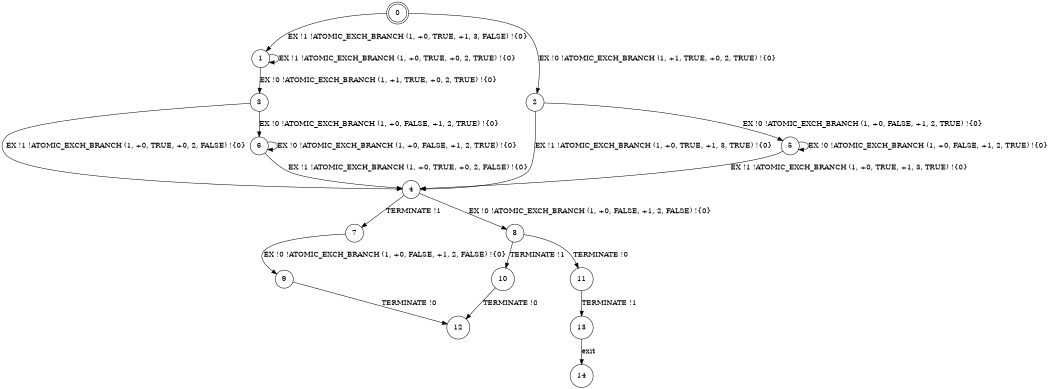 digraph BCG {
size = "7, 10.5";
center = TRUE;
node [shape = circle];
0 [peripheries = 2];
0 -> 1 [label = "EX !1 !ATOMIC_EXCH_BRANCH (1, +0, TRUE, +1, 3, FALSE) !{0}"];
0 -> 2 [label = "EX !0 !ATOMIC_EXCH_BRANCH (1, +1, TRUE, +0, 2, TRUE) !{0}"];
1 -> 3 [label = "EX !0 !ATOMIC_EXCH_BRANCH (1, +1, TRUE, +0, 2, TRUE) !{0}"];
1 -> 1 [label = "EX !1 !ATOMIC_EXCH_BRANCH (1, +0, TRUE, +0, 2, TRUE) !{0}"];
2 -> 4 [label = "EX !1 !ATOMIC_EXCH_BRANCH (1, +0, TRUE, +1, 3, TRUE) !{0}"];
2 -> 5 [label = "EX !0 !ATOMIC_EXCH_BRANCH (1, +0, FALSE, +1, 2, TRUE) !{0}"];
3 -> 4 [label = "EX !1 !ATOMIC_EXCH_BRANCH (1, +0, TRUE, +0, 2, FALSE) !{0}"];
3 -> 6 [label = "EX !0 !ATOMIC_EXCH_BRANCH (1, +0, FALSE, +1, 2, TRUE) !{0}"];
4 -> 7 [label = "TERMINATE !1"];
4 -> 8 [label = "EX !0 !ATOMIC_EXCH_BRANCH (1, +0, FALSE, +1, 2, FALSE) !{0}"];
5 -> 4 [label = "EX !1 !ATOMIC_EXCH_BRANCH (1, +0, TRUE, +1, 3, TRUE) !{0}"];
5 -> 5 [label = "EX !0 !ATOMIC_EXCH_BRANCH (1, +0, FALSE, +1, 2, TRUE) !{0}"];
6 -> 4 [label = "EX !1 !ATOMIC_EXCH_BRANCH (1, +0, TRUE, +0, 2, FALSE) !{0}"];
6 -> 6 [label = "EX !0 !ATOMIC_EXCH_BRANCH (1, +0, FALSE, +1, 2, TRUE) !{0}"];
7 -> 9 [label = "EX !0 !ATOMIC_EXCH_BRANCH (1, +0, FALSE, +1, 2, FALSE) !{0}"];
8 -> 10 [label = "TERMINATE !1"];
8 -> 11 [label = "TERMINATE !0"];
9 -> 12 [label = "TERMINATE !0"];
10 -> 12 [label = "TERMINATE !0"];
11 -> 13 [label = "TERMINATE !1"];
13 -> 14 [label = "exit"];
}
